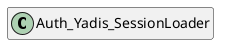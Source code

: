 @startuml
set namespaceSeparator \\
hide members
hide << alias >> circle

class Auth_Yadis_SessionLoader
@enduml
